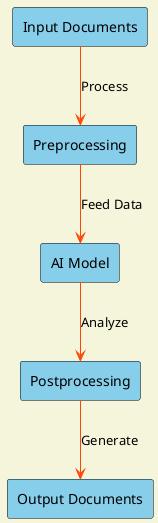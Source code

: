 @startuml
skinparam backgroundColor #F5F5DC
skinparam arrowColor #FF4500
skinparam rectangle {
    BackgroundColor #87CEEB
    BorderColor #000000
}

rectangle "Input Documents" as Input
rectangle "Preprocessing" as Preprocessing
rectangle "AI Model" as AIModel
rectangle "Postprocessing" as Postprocessing
rectangle "Output Documents" as Output

Input --> Preprocessing : Process
Preprocessing --> AIModel : Feed Data
AIModel --> Postprocessing : Analyze
Postprocessing --> Output : Generate

@enduml